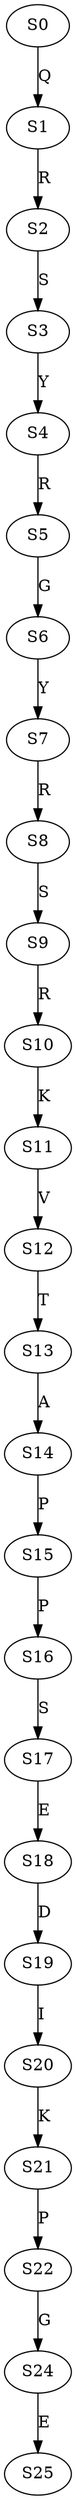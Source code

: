 strict digraph  {
	S0 -> S1 [ label = Q ];
	S1 -> S2 [ label = R ];
	S2 -> S3 [ label = S ];
	S3 -> S4 [ label = Y ];
	S4 -> S5 [ label = R ];
	S5 -> S6 [ label = G ];
	S6 -> S7 [ label = Y ];
	S7 -> S8 [ label = R ];
	S8 -> S9 [ label = S ];
	S9 -> S10 [ label = R ];
	S10 -> S11 [ label = K ];
	S11 -> S12 [ label = V ];
	S12 -> S13 [ label = T ];
	S13 -> S14 [ label = A ];
	S14 -> S15 [ label = P ];
	S15 -> S16 [ label = P ];
	S16 -> S17 [ label = S ];
	S17 -> S18 [ label = E ];
	S18 -> S19 [ label = D ];
	S19 -> S20 [ label = I ];
	S20 -> S21 [ label = K ];
	S21 -> S22 [ label = P ];
	S22 -> S24 [ label = G ];
	S24 -> S25 [ label = E ];
}
